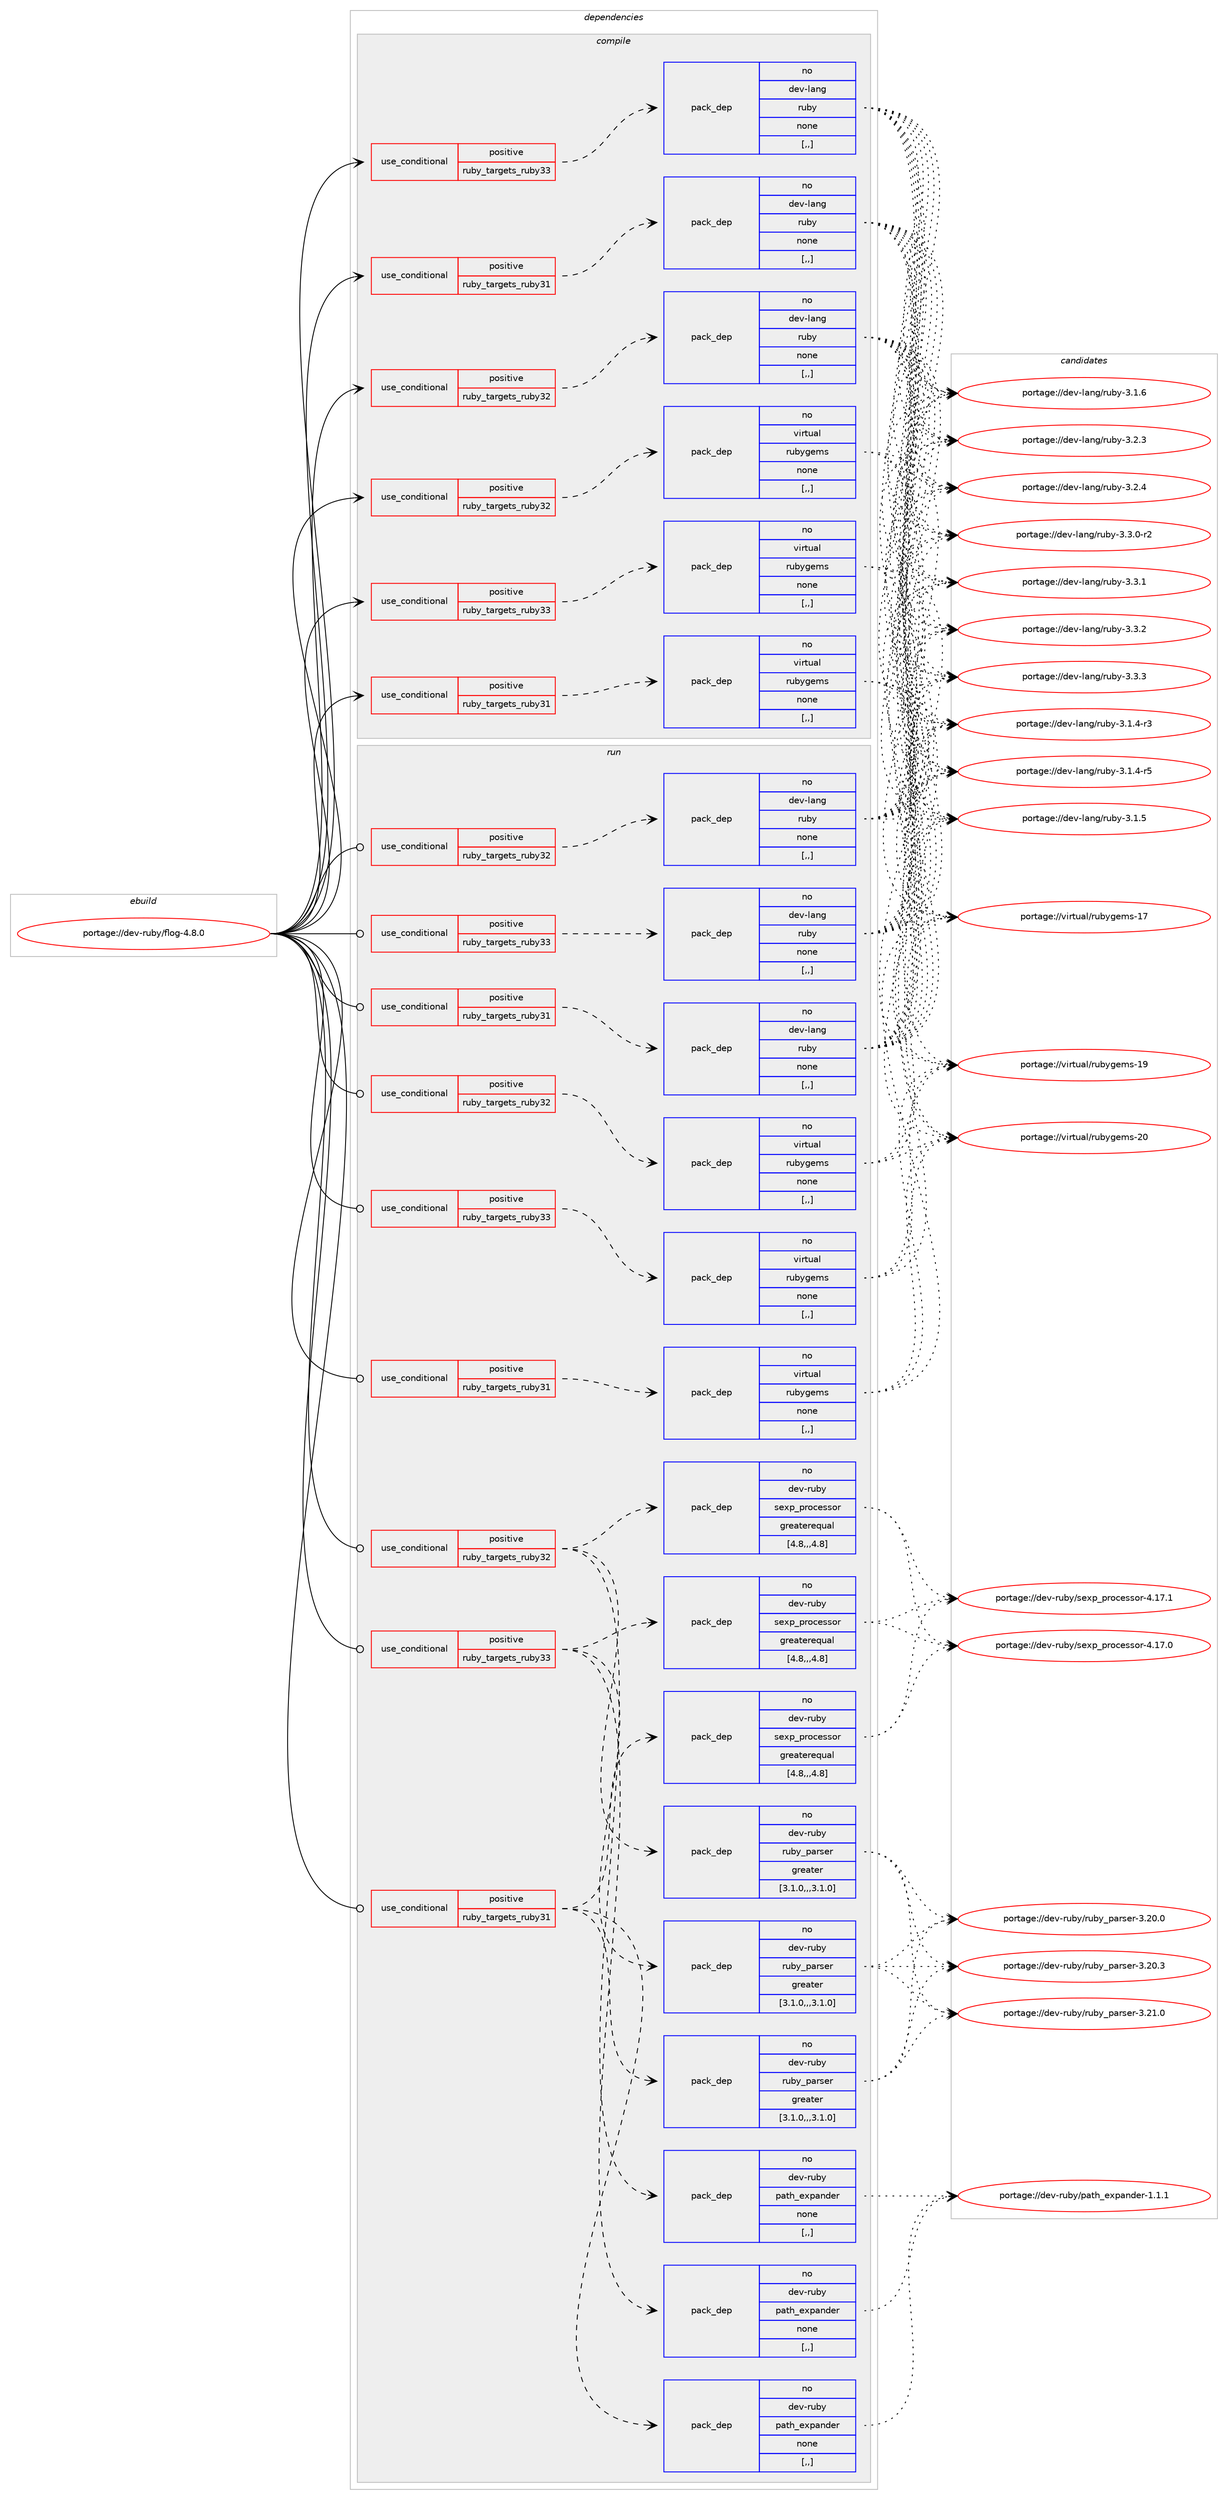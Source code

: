 digraph prolog {

# *************
# Graph options
# *************

newrank=true;
concentrate=true;
compound=true;
graph [rankdir=LR,fontname=Helvetica,fontsize=10,ranksep=1.5];#, ranksep=2.5, nodesep=0.2];
edge  [arrowhead=vee];
node  [fontname=Helvetica,fontsize=10];

# **********
# The ebuild
# **********

subgraph cluster_leftcol {
color=gray;
rank=same;
label=<<i>ebuild</i>>;
id [label="portage://dev-ruby/flog-4.8.0", color=red, width=4, href="../dev-ruby/flog-4.8.0.svg"];
}

# ****************
# The dependencies
# ****************

subgraph cluster_midcol {
color=gray;
label=<<i>dependencies</i>>;
subgraph cluster_compile {
fillcolor="#eeeeee";
style=filled;
label=<<i>compile</i>>;
subgraph cond46859 {
dependency180636 [label=<<TABLE BORDER="0" CELLBORDER="1" CELLSPACING="0" CELLPADDING="4"><TR><TD ROWSPAN="3" CELLPADDING="10">use_conditional</TD></TR><TR><TD>positive</TD></TR><TR><TD>ruby_targets_ruby31</TD></TR></TABLE>>, shape=none, color=red];
subgraph pack132480 {
dependency180637 [label=<<TABLE BORDER="0" CELLBORDER="1" CELLSPACING="0" CELLPADDING="4" WIDTH="220"><TR><TD ROWSPAN="6" CELLPADDING="30">pack_dep</TD></TR><TR><TD WIDTH="110">no</TD></TR><TR><TD>dev-lang</TD></TR><TR><TD>ruby</TD></TR><TR><TD>none</TD></TR><TR><TD>[,,]</TD></TR></TABLE>>, shape=none, color=blue];
}
dependency180636:e -> dependency180637:w [weight=20,style="dashed",arrowhead="vee"];
}
id:e -> dependency180636:w [weight=20,style="solid",arrowhead="vee"];
subgraph cond46860 {
dependency180638 [label=<<TABLE BORDER="0" CELLBORDER="1" CELLSPACING="0" CELLPADDING="4"><TR><TD ROWSPAN="3" CELLPADDING="10">use_conditional</TD></TR><TR><TD>positive</TD></TR><TR><TD>ruby_targets_ruby31</TD></TR></TABLE>>, shape=none, color=red];
subgraph pack132481 {
dependency180639 [label=<<TABLE BORDER="0" CELLBORDER="1" CELLSPACING="0" CELLPADDING="4" WIDTH="220"><TR><TD ROWSPAN="6" CELLPADDING="30">pack_dep</TD></TR><TR><TD WIDTH="110">no</TD></TR><TR><TD>virtual</TD></TR><TR><TD>rubygems</TD></TR><TR><TD>none</TD></TR><TR><TD>[,,]</TD></TR></TABLE>>, shape=none, color=blue];
}
dependency180638:e -> dependency180639:w [weight=20,style="dashed",arrowhead="vee"];
}
id:e -> dependency180638:w [weight=20,style="solid",arrowhead="vee"];
subgraph cond46861 {
dependency180640 [label=<<TABLE BORDER="0" CELLBORDER="1" CELLSPACING="0" CELLPADDING="4"><TR><TD ROWSPAN="3" CELLPADDING="10">use_conditional</TD></TR><TR><TD>positive</TD></TR><TR><TD>ruby_targets_ruby32</TD></TR></TABLE>>, shape=none, color=red];
subgraph pack132482 {
dependency180641 [label=<<TABLE BORDER="0" CELLBORDER="1" CELLSPACING="0" CELLPADDING="4" WIDTH="220"><TR><TD ROWSPAN="6" CELLPADDING="30">pack_dep</TD></TR><TR><TD WIDTH="110">no</TD></TR><TR><TD>dev-lang</TD></TR><TR><TD>ruby</TD></TR><TR><TD>none</TD></TR><TR><TD>[,,]</TD></TR></TABLE>>, shape=none, color=blue];
}
dependency180640:e -> dependency180641:w [weight=20,style="dashed",arrowhead="vee"];
}
id:e -> dependency180640:w [weight=20,style="solid",arrowhead="vee"];
subgraph cond46862 {
dependency180642 [label=<<TABLE BORDER="0" CELLBORDER="1" CELLSPACING="0" CELLPADDING="4"><TR><TD ROWSPAN="3" CELLPADDING="10">use_conditional</TD></TR><TR><TD>positive</TD></TR><TR><TD>ruby_targets_ruby32</TD></TR></TABLE>>, shape=none, color=red];
subgraph pack132483 {
dependency180643 [label=<<TABLE BORDER="0" CELLBORDER="1" CELLSPACING="0" CELLPADDING="4" WIDTH="220"><TR><TD ROWSPAN="6" CELLPADDING="30">pack_dep</TD></TR><TR><TD WIDTH="110">no</TD></TR><TR><TD>virtual</TD></TR><TR><TD>rubygems</TD></TR><TR><TD>none</TD></TR><TR><TD>[,,]</TD></TR></TABLE>>, shape=none, color=blue];
}
dependency180642:e -> dependency180643:w [weight=20,style="dashed",arrowhead="vee"];
}
id:e -> dependency180642:w [weight=20,style="solid",arrowhead="vee"];
subgraph cond46863 {
dependency180644 [label=<<TABLE BORDER="0" CELLBORDER="1" CELLSPACING="0" CELLPADDING="4"><TR><TD ROWSPAN="3" CELLPADDING="10">use_conditional</TD></TR><TR><TD>positive</TD></TR><TR><TD>ruby_targets_ruby33</TD></TR></TABLE>>, shape=none, color=red];
subgraph pack132484 {
dependency180645 [label=<<TABLE BORDER="0" CELLBORDER="1" CELLSPACING="0" CELLPADDING="4" WIDTH="220"><TR><TD ROWSPAN="6" CELLPADDING="30">pack_dep</TD></TR><TR><TD WIDTH="110">no</TD></TR><TR><TD>dev-lang</TD></TR><TR><TD>ruby</TD></TR><TR><TD>none</TD></TR><TR><TD>[,,]</TD></TR></TABLE>>, shape=none, color=blue];
}
dependency180644:e -> dependency180645:w [weight=20,style="dashed",arrowhead="vee"];
}
id:e -> dependency180644:w [weight=20,style="solid",arrowhead="vee"];
subgraph cond46864 {
dependency180646 [label=<<TABLE BORDER="0" CELLBORDER="1" CELLSPACING="0" CELLPADDING="4"><TR><TD ROWSPAN="3" CELLPADDING="10">use_conditional</TD></TR><TR><TD>positive</TD></TR><TR><TD>ruby_targets_ruby33</TD></TR></TABLE>>, shape=none, color=red];
subgraph pack132485 {
dependency180647 [label=<<TABLE BORDER="0" CELLBORDER="1" CELLSPACING="0" CELLPADDING="4" WIDTH="220"><TR><TD ROWSPAN="6" CELLPADDING="30">pack_dep</TD></TR><TR><TD WIDTH="110">no</TD></TR><TR><TD>virtual</TD></TR><TR><TD>rubygems</TD></TR><TR><TD>none</TD></TR><TR><TD>[,,]</TD></TR></TABLE>>, shape=none, color=blue];
}
dependency180646:e -> dependency180647:w [weight=20,style="dashed",arrowhead="vee"];
}
id:e -> dependency180646:w [weight=20,style="solid",arrowhead="vee"];
}
subgraph cluster_compileandrun {
fillcolor="#eeeeee";
style=filled;
label=<<i>compile and run</i>>;
}
subgraph cluster_run {
fillcolor="#eeeeee";
style=filled;
label=<<i>run</i>>;
subgraph cond46865 {
dependency180648 [label=<<TABLE BORDER="0" CELLBORDER="1" CELLSPACING="0" CELLPADDING="4"><TR><TD ROWSPAN="3" CELLPADDING="10">use_conditional</TD></TR><TR><TD>positive</TD></TR><TR><TD>ruby_targets_ruby31</TD></TR></TABLE>>, shape=none, color=red];
subgraph pack132486 {
dependency180649 [label=<<TABLE BORDER="0" CELLBORDER="1" CELLSPACING="0" CELLPADDING="4" WIDTH="220"><TR><TD ROWSPAN="6" CELLPADDING="30">pack_dep</TD></TR><TR><TD WIDTH="110">no</TD></TR><TR><TD>dev-lang</TD></TR><TR><TD>ruby</TD></TR><TR><TD>none</TD></TR><TR><TD>[,,]</TD></TR></TABLE>>, shape=none, color=blue];
}
dependency180648:e -> dependency180649:w [weight=20,style="dashed",arrowhead="vee"];
}
id:e -> dependency180648:w [weight=20,style="solid",arrowhead="odot"];
subgraph cond46866 {
dependency180650 [label=<<TABLE BORDER="0" CELLBORDER="1" CELLSPACING="0" CELLPADDING="4"><TR><TD ROWSPAN="3" CELLPADDING="10">use_conditional</TD></TR><TR><TD>positive</TD></TR><TR><TD>ruby_targets_ruby31</TD></TR></TABLE>>, shape=none, color=red];
subgraph pack132487 {
dependency180651 [label=<<TABLE BORDER="0" CELLBORDER="1" CELLSPACING="0" CELLPADDING="4" WIDTH="220"><TR><TD ROWSPAN="6" CELLPADDING="30">pack_dep</TD></TR><TR><TD WIDTH="110">no</TD></TR><TR><TD>dev-ruby</TD></TR><TR><TD>path_expander</TD></TR><TR><TD>none</TD></TR><TR><TD>[,,]</TD></TR></TABLE>>, shape=none, color=blue];
}
dependency180650:e -> dependency180651:w [weight=20,style="dashed",arrowhead="vee"];
subgraph pack132488 {
dependency180652 [label=<<TABLE BORDER="0" CELLBORDER="1" CELLSPACING="0" CELLPADDING="4" WIDTH="220"><TR><TD ROWSPAN="6" CELLPADDING="30">pack_dep</TD></TR><TR><TD WIDTH="110">no</TD></TR><TR><TD>dev-ruby</TD></TR><TR><TD>ruby_parser</TD></TR><TR><TD>greater</TD></TR><TR><TD>[3.1.0,,,3.1.0]</TD></TR></TABLE>>, shape=none, color=blue];
}
dependency180650:e -> dependency180652:w [weight=20,style="dashed",arrowhead="vee"];
subgraph pack132489 {
dependency180653 [label=<<TABLE BORDER="0" CELLBORDER="1" CELLSPACING="0" CELLPADDING="4" WIDTH="220"><TR><TD ROWSPAN="6" CELLPADDING="30">pack_dep</TD></TR><TR><TD WIDTH="110">no</TD></TR><TR><TD>dev-ruby</TD></TR><TR><TD>sexp_processor</TD></TR><TR><TD>greaterequal</TD></TR><TR><TD>[4.8,,,4.8]</TD></TR></TABLE>>, shape=none, color=blue];
}
dependency180650:e -> dependency180653:w [weight=20,style="dashed",arrowhead="vee"];
}
id:e -> dependency180650:w [weight=20,style="solid",arrowhead="odot"];
subgraph cond46867 {
dependency180654 [label=<<TABLE BORDER="0" CELLBORDER="1" CELLSPACING="0" CELLPADDING="4"><TR><TD ROWSPAN="3" CELLPADDING="10">use_conditional</TD></TR><TR><TD>positive</TD></TR><TR><TD>ruby_targets_ruby31</TD></TR></TABLE>>, shape=none, color=red];
subgraph pack132490 {
dependency180655 [label=<<TABLE BORDER="0" CELLBORDER="1" CELLSPACING="0" CELLPADDING="4" WIDTH="220"><TR><TD ROWSPAN="6" CELLPADDING="30">pack_dep</TD></TR><TR><TD WIDTH="110">no</TD></TR><TR><TD>virtual</TD></TR><TR><TD>rubygems</TD></TR><TR><TD>none</TD></TR><TR><TD>[,,]</TD></TR></TABLE>>, shape=none, color=blue];
}
dependency180654:e -> dependency180655:w [weight=20,style="dashed",arrowhead="vee"];
}
id:e -> dependency180654:w [weight=20,style="solid",arrowhead="odot"];
subgraph cond46868 {
dependency180656 [label=<<TABLE BORDER="0" CELLBORDER="1" CELLSPACING="0" CELLPADDING="4"><TR><TD ROWSPAN="3" CELLPADDING="10">use_conditional</TD></TR><TR><TD>positive</TD></TR><TR><TD>ruby_targets_ruby32</TD></TR></TABLE>>, shape=none, color=red];
subgraph pack132491 {
dependency180657 [label=<<TABLE BORDER="0" CELLBORDER="1" CELLSPACING="0" CELLPADDING="4" WIDTH="220"><TR><TD ROWSPAN="6" CELLPADDING="30">pack_dep</TD></TR><TR><TD WIDTH="110">no</TD></TR><TR><TD>dev-lang</TD></TR><TR><TD>ruby</TD></TR><TR><TD>none</TD></TR><TR><TD>[,,]</TD></TR></TABLE>>, shape=none, color=blue];
}
dependency180656:e -> dependency180657:w [weight=20,style="dashed",arrowhead="vee"];
}
id:e -> dependency180656:w [weight=20,style="solid",arrowhead="odot"];
subgraph cond46869 {
dependency180658 [label=<<TABLE BORDER="0" CELLBORDER="1" CELLSPACING="0" CELLPADDING="4"><TR><TD ROWSPAN="3" CELLPADDING="10">use_conditional</TD></TR><TR><TD>positive</TD></TR><TR><TD>ruby_targets_ruby32</TD></TR></TABLE>>, shape=none, color=red];
subgraph pack132492 {
dependency180659 [label=<<TABLE BORDER="0" CELLBORDER="1" CELLSPACING="0" CELLPADDING="4" WIDTH="220"><TR><TD ROWSPAN="6" CELLPADDING="30">pack_dep</TD></TR><TR><TD WIDTH="110">no</TD></TR><TR><TD>dev-ruby</TD></TR><TR><TD>path_expander</TD></TR><TR><TD>none</TD></TR><TR><TD>[,,]</TD></TR></TABLE>>, shape=none, color=blue];
}
dependency180658:e -> dependency180659:w [weight=20,style="dashed",arrowhead="vee"];
subgraph pack132493 {
dependency180660 [label=<<TABLE BORDER="0" CELLBORDER="1" CELLSPACING="0" CELLPADDING="4" WIDTH="220"><TR><TD ROWSPAN="6" CELLPADDING="30">pack_dep</TD></TR><TR><TD WIDTH="110">no</TD></TR><TR><TD>dev-ruby</TD></TR><TR><TD>ruby_parser</TD></TR><TR><TD>greater</TD></TR><TR><TD>[3.1.0,,,3.1.0]</TD></TR></TABLE>>, shape=none, color=blue];
}
dependency180658:e -> dependency180660:w [weight=20,style="dashed",arrowhead="vee"];
subgraph pack132494 {
dependency180661 [label=<<TABLE BORDER="0" CELLBORDER="1" CELLSPACING="0" CELLPADDING="4" WIDTH="220"><TR><TD ROWSPAN="6" CELLPADDING="30">pack_dep</TD></TR><TR><TD WIDTH="110">no</TD></TR><TR><TD>dev-ruby</TD></TR><TR><TD>sexp_processor</TD></TR><TR><TD>greaterequal</TD></TR><TR><TD>[4.8,,,4.8]</TD></TR></TABLE>>, shape=none, color=blue];
}
dependency180658:e -> dependency180661:w [weight=20,style="dashed",arrowhead="vee"];
}
id:e -> dependency180658:w [weight=20,style="solid",arrowhead="odot"];
subgraph cond46870 {
dependency180662 [label=<<TABLE BORDER="0" CELLBORDER="1" CELLSPACING="0" CELLPADDING="4"><TR><TD ROWSPAN="3" CELLPADDING="10">use_conditional</TD></TR><TR><TD>positive</TD></TR><TR><TD>ruby_targets_ruby32</TD></TR></TABLE>>, shape=none, color=red];
subgraph pack132495 {
dependency180663 [label=<<TABLE BORDER="0" CELLBORDER="1" CELLSPACING="0" CELLPADDING="4" WIDTH="220"><TR><TD ROWSPAN="6" CELLPADDING="30">pack_dep</TD></TR><TR><TD WIDTH="110">no</TD></TR><TR><TD>virtual</TD></TR><TR><TD>rubygems</TD></TR><TR><TD>none</TD></TR><TR><TD>[,,]</TD></TR></TABLE>>, shape=none, color=blue];
}
dependency180662:e -> dependency180663:w [weight=20,style="dashed",arrowhead="vee"];
}
id:e -> dependency180662:w [weight=20,style="solid",arrowhead="odot"];
subgraph cond46871 {
dependency180664 [label=<<TABLE BORDER="0" CELLBORDER="1" CELLSPACING="0" CELLPADDING="4"><TR><TD ROWSPAN="3" CELLPADDING="10">use_conditional</TD></TR><TR><TD>positive</TD></TR><TR><TD>ruby_targets_ruby33</TD></TR></TABLE>>, shape=none, color=red];
subgraph pack132496 {
dependency180665 [label=<<TABLE BORDER="0" CELLBORDER="1" CELLSPACING="0" CELLPADDING="4" WIDTH="220"><TR><TD ROWSPAN="6" CELLPADDING="30">pack_dep</TD></TR><TR><TD WIDTH="110">no</TD></TR><TR><TD>dev-lang</TD></TR><TR><TD>ruby</TD></TR><TR><TD>none</TD></TR><TR><TD>[,,]</TD></TR></TABLE>>, shape=none, color=blue];
}
dependency180664:e -> dependency180665:w [weight=20,style="dashed",arrowhead="vee"];
}
id:e -> dependency180664:w [weight=20,style="solid",arrowhead="odot"];
subgraph cond46872 {
dependency180666 [label=<<TABLE BORDER="0" CELLBORDER="1" CELLSPACING="0" CELLPADDING="4"><TR><TD ROWSPAN="3" CELLPADDING="10">use_conditional</TD></TR><TR><TD>positive</TD></TR><TR><TD>ruby_targets_ruby33</TD></TR></TABLE>>, shape=none, color=red];
subgraph pack132497 {
dependency180667 [label=<<TABLE BORDER="0" CELLBORDER="1" CELLSPACING="0" CELLPADDING="4" WIDTH="220"><TR><TD ROWSPAN="6" CELLPADDING="30">pack_dep</TD></TR><TR><TD WIDTH="110">no</TD></TR><TR><TD>dev-ruby</TD></TR><TR><TD>path_expander</TD></TR><TR><TD>none</TD></TR><TR><TD>[,,]</TD></TR></TABLE>>, shape=none, color=blue];
}
dependency180666:e -> dependency180667:w [weight=20,style="dashed",arrowhead="vee"];
subgraph pack132498 {
dependency180668 [label=<<TABLE BORDER="0" CELLBORDER="1" CELLSPACING="0" CELLPADDING="4" WIDTH="220"><TR><TD ROWSPAN="6" CELLPADDING="30">pack_dep</TD></TR><TR><TD WIDTH="110">no</TD></TR><TR><TD>dev-ruby</TD></TR><TR><TD>ruby_parser</TD></TR><TR><TD>greater</TD></TR><TR><TD>[3.1.0,,,3.1.0]</TD></TR></TABLE>>, shape=none, color=blue];
}
dependency180666:e -> dependency180668:w [weight=20,style="dashed",arrowhead="vee"];
subgraph pack132499 {
dependency180669 [label=<<TABLE BORDER="0" CELLBORDER="1" CELLSPACING="0" CELLPADDING="4" WIDTH="220"><TR><TD ROWSPAN="6" CELLPADDING="30">pack_dep</TD></TR><TR><TD WIDTH="110">no</TD></TR><TR><TD>dev-ruby</TD></TR><TR><TD>sexp_processor</TD></TR><TR><TD>greaterequal</TD></TR><TR><TD>[4.8,,,4.8]</TD></TR></TABLE>>, shape=none, color=blue];
}
dependency180666:e -> dependency180669:w [weight=20,style="dashed",arrowhead="vee"];
}
id:e -> dependency180666:w [weight=20,style="solid",arrowhead="odot"];
subgraph cond46873 {
dependency180670 [label=<<TABLE BORDER="0" CELLBORDER="1" CELLSPACING="0" CELLPADDING="4"><TR><TD ROWSPAN="3" CELLPADDING="10">use_conditional</TD></TR><TR><TD>positive</TD></TR><TR><TD>ruby_targets_ruby33</TD></TR></TABLE>>, shape=none, color=red];
subgraph pack132500 {
dependency180671 [label=<<TABLE BORDER="0" CELLBORDER="1" CELLSPACING="0" CELLPADDING="4" WIDTH="220"><TR><TD ROWSPAN="6" CELLPADDING="30">pack_dep</TD></TR><TR><TD WIDTH="110">no</TD></TR><TR><TD>virtual</TD></TR><TR><TD>rubygems</TD></TR><TR><TD>none</TD></TR><TR><TD>[,,]</TD></TR></TABLE>>, shape=none, color=blue];
}
dependency180670:e -> dependency180671:w [weight=20,style="dashed",arrowhead="vee"];
}
id:e -> dependency180670:w [weight=20,style="solid",arrowhead="odot"];
}
}

# **************
# The candidates
# **************

subgraph cluster_choices {
rank=same;
color=gray;
label=<<i>candidates</i>>;

subgraph choice132480 {
color=black;
nodesep=1;
choice100101118451089711010347114117981214551464946524511451 [label="portage://dev-lang/ruby-3.1.4-r3", color=red, width=4,href="../dev-lang/ruby-3.1.4-r3.svg"];
choice100101118451089711010347114117981214551464946524511453 [label="portage://dev-lang/ruby-3.1.4-r5", color=red, width=4,href="../dev-lang/ruby-3.1.4-r5.svg"];
choice10010111845108971101034711411798121455146494653 [label="portage://dev-lang/ruby-3.1.5", color=red, width=4,href="../dev-lang/ruby-3.1.5.svg"];
choice10010111845108971101034711411798121455146494654 [label="portage://dev-lang/ruby-3.1.6", color=red, width=4,href="../dev-lang/ruby-3.1.6.svg"];
choice10010111845108971101034711411798121455146504651 [label="portage://dev-lang/ruby-3.2.3", color=red, width=4,href="../dev-lang/ruby-3.2.3.svg"];
choice10010111845108971101034711411798121455146504652 [label="portage://dev-lang/ruby-3.2.4", color=red, width=4,href="../dev-lang/ruby-3.2.4.svg"];
choice100101118451089711010347114117981214551465146484511450 [label="portage://dev-lang/ruby-3.3.0-r2", color=red, width=4,href="../dev-lang/ruby-3.3.0-r2.svg"];
choice10010111845108971101034711411798121455146514649 [label="portage://dev-lang/ruby-3.3.1", color=red, width=4,href="../dev-lang/ruby-3.3.1.svg"];
choice10010111845108971101034711411798121455146514650 [label="portage://dev-lang/ruby-3.3.2", color=red, width=4,href="../dev-lang/ruby-3.3.2.svg"];
choice10010111845108971101034711411798121455146514651 [label="portage://dev-lang/ruby-3.3.3", color=red, width=4,href="../dev-lang/ruby-3.3.3.svg"];
dependency180637:e -> choice100101118451089711010347114117981214551464946524511451:w [style=dotted,weight="100"];
dependency180637:e -> choice100101118451089711010347114117981214551464946524511453:w [style=dotted,weight="100"];
dependency180637:e -> choice10010111845108971101034711411798121455146494653:w [style=dotted,weight="100"];
dependency180637:e -> choice10010111845108971101034711411798121455146494654:w [style=dotted,weight="100"];
dependency180637:e -> choice10010111845108971101034711411798121455146504651:w [style=dotted,weight="100"];
dependency180637:e -> choice10010111845108971101034711411798121455146504652:w [style=dotted,weight="100"];
dependency180637:e -> choice100101118451089711010347114117981214551465146484511450:w [style=dotted,weight="100"];
dependency180637:e -> choice10010111845108971101034711411798121455146514649:w [style=dotted,weight="100"];
dependency180637:e -> choice10010111845108971101034711411798121455146514650:w [style=dotted,weight="100"];
dependency180637:e -> choice10010111845108971101034711411798121455146514651:w [style=dotted,weight="100"];
}
subgraph choice132481 {
color=black;
nodesep=1;
choice118105114116117971084711411798121103101109115454955 [label="portage://virtual/rubygems-17", color=red, width=4,href="../virtual/rubygems-17.svg"];
choice118105114116117971084711411798121103101109115454957 [label="portage://virtual/rubygems-19", color=red, width=4,href="../virtual/rubygems-19.svg"];
choice118105114116117971084711411798121103101109115455048 [label="portage://virtual/rubygems-20", color=red, width=4,href="../virtual/rubygems-20.svg"];
dependency180639:e -> choice118105114116117971084711411798121103101109115454955:w [style=dotted,weight="100"];
dependency180639:e -> choice118105114116117971084711411798121103101109115454957:w [style=dotted,weight="100"];
dependency180639:e -> choice118105114116117971084711411798121103101109115455048:w [style=dotted,weight="100"];
}
subgraph choice132482 {
color=black;
nodesep=1;
choice100101118451089711010347114117981214551464946524511451 [label="portage://dev-lang/ruby-3.1.4-r3", color=red, width=4,href="../dev-lang/ruby-3.1.4-r3.svg"];
choice100101118451089711010347114117981214551464946524511453 [label="portage://dev-lang/ruby-3.1.4-r5", color=red, width=4,href="../dev-lang/ruby-3.1.4-r5.svg"];
choice10010111845108971101034711411798121455146494653 [label="portage://dev-lang/ruby-3.1.5", color=red, width=4,href="../dev-lang/ruby-3.1.5.svg"];
choice10010111845108971101034711411798121455146494654 [label="portage://dev-lang/ruby-3.1.6", color=red, width=4,href="../dev-lang/ruby-3.1.6.svg"];
choice10010111845108971101034711411798121455146504651 [label="portage://dev-lang/ruby-3.2.3", color=red, width=4,href="../dev-lang/ruby-3.2.3.svg"];
choice10010111845108971101034711411798121455146504652 [label="portage://dev-lang/ruby-3.2.4", color=red, width=4,href="../dev-lang/ruby-3.2.4.svg"];
choice100101118451089711010347114117981214551465146484511450 [label="portage://dev-lang/ruby-3.3.0-r2", color=red, width=4,href="../dev-lang/ruby-3.3.0-r2.svg"];
choice10010111845108971101034711411798121455146514649 [label="portage://dev-lang/ruby-3.3.1", color=red, width=4,href="../dev-lang/ruby-3.3.1.svg"];
choice10010111845108971101034711411798121455146514650 [label="portage://dev-lang/ruby-3.3.2", color=red, width=4,href="../dev-lang/ruby-3.3.2.svg"];
choice10010111845108971101034711411798121455146514651 [label="portage://dev-lang/ruby-3.3.3", color=red, width=4,href="../dev-lang/ruby-3.3.3.svg"];
dependency180641:e -> choice100101118451089711010347114117981214551464946524511451:w [style=dotted,weight="100"];
dependency180641:e -> choice100101118451089711010347114117981214551464946524511453:w [style=dotted,weight="100"];
dependency180641:e -> choice10010111845108971101034711411798121455146494653:w [style=dotted,weight="100"];
dependency180641:e -> choice10010111845108971101034711411798121455146494654:w [style=dotted,weight="100"];
dependency180641:e -> choice10010111845108971101034711411798121455146504651:w [style=dotted,weight="100"];
dependency180641:e -> choice10010111845108971101034711411798121455146504652:w [style=dotted,weight="100"];
dependency180641:e -> choice100101118451089711010347114117981214551465146484511450:w [style=dotted,weight="100"];
dependency180641:e -> choice10010111845108971101034711411798121455146514649:w [style=dotted,weight="100"];
dependency180641:e -> choice10010111845108971101034711411798121455146514650:w [style=dotted,weight="100"];
dependency180641:e -> choice10010111845108971101034711411798121455146514651:w [style=dotted,weight="100"];
}
subgraph choice132483 {
color=black;
nodesep=1;
choice118105114116117971084711411798121103101109115454955 [label="portage://virtual/rubygems-17", color=red, width=4,href="../virtual/rubygems-17.svg"];
choice118105114116117971084711411798121103101109115454957 [label="portage://virtual/rubygems-19", color=red, width=4,href="../virtual/rubygems-19.svg"];
choice118105114116117971084711411798121103101109115455048 [label="portage://virtual/rubygems-20", color=red, width=4,href="../virtual/rubygems-20.svg"];
dependency180643:e -> choice118105114116117971084711411798121103101109115454955:w [style=dotted,weight="100"];
dependency180643:e -> choice118105114116117971084711411798121103101109115454957:w [style=dotted,weight="100"];
dependency180643:e -> choice118105114116117971084711411798121103101109115455048:w [style=dotted,weight="100"];
}
subgraph choice132484 {
color=black;
nodesep=1;
choice100101118451089711010347114117981214551464946524511451 [label="portage://dev-lang/ruby-3.1.4-r3", color=red, width=4,href="../dev-lang/ruby-3.1.4-r3.svg"];
choice100101118451089711010347114117981214551464946524511453 [label="portage://dev-lang/ruby-3.1.4-r5", color=red, width=4,href="../dev-lang/ruby-3.1.4-r5.svg"];
choice10010111845108971101034711411798121455146494653 [label="portage://dev-lang/ruby-3.1.5", color=red, width=4,href="../dev-lang/ruby-3.1.5.svg"];
choice10010111845108971101034711411798121455146494654 [label="portage://dev-lang/ruby-3.1.6", color=red, width=4,href="../dev-lang/ruby-3.1.6.svg"];
choice10010111845108971101034711411798121455146504651 [label="portage://dev-lang/ruby-3.2.3", color=red, width=4,href="../dev-lang/ruby-3.2.3.svg"];
choice10010111845108971101034711411798121455146504652 [label="portage://dev-lang/ruby-3.2.4", color=red, width=4,href="../dev-lang/ruby-3.2.4.svg"];
choice100101118451089711010347114117981214551465146484511450 [label="portage://dev-lang/ruby-3.3.0-r2", color=red, width=4,href="../dev-lang/ruby-3.3.0-r2.svg"];
choice10010111845108971101034711411798121455146514649 [label="portage://dev-lang/ruby-3.3.1", color=red, width=4,href="../dev-lang/ruby-3.3.1.svg"];
choice10010111845108971101034711411798121455146514650 [label="portage://dev-lang/ruby-3.3.2", color=red, width=4,href="../dev-lang/ruby-3.3.2.svg"];
choice10010111845108971101034711411798121455146514651 [label="portage://dev-lang/ruby-3.3.3", color=red, width=4,href="../dev-lang/ruby-3.3.3.svg"];
dependency180645:e -> choice100101118451089711010347114117981214551464946524511451:w [style=dotted,weight="100"];
dependency180645:e -> choice100101118451089711010347114117981214551464946524511453:w [style=dotted,weight="100"];
dependency180645:e -> choice10010111845108971101034711411798121455146494653:w [style=dotted,weight="100"];
dependency180645:e -> choice10010111845108971101034711411798121455146494654:w [style=dotted,weight="100"];
dependency180645:e -> choice10010111845108971101034711411798121455146504651:w [style=dotted,weight="100"];
dependency180645:e -> choice10010111845108971101034711411798121455146504652:w [style=dotted,weight="100"];
dependency180645:e -> choice100101118451089711010347114117981214551465146484511450:w [style=dotted,weight="100"];
dependency180645:e -> choice10010111845108971101034711411798121455146514649:w [style=dotted,weight="100"];
dependency180645:e -> choice10010111845108971101034711411798121455146514650:w [style=dotted,weight="100"];
dependency180645:e -> choice10010111845108971101034711411798121455146514651:w [style=dotted,weight="100"];
}
subgraph choice132485 {
color=black;
nodesep=1;
choice118105114116117971084711411798121103101109115454955 [label="portage://virtual/rubygems-17", color=red, width=4,href="../virtual/rubygems-17.svg"];
choice118105114116117971084711411798121103101109115454957 [label="portage://virtual/rubygems-19", color=red, width=4,href="../virtual/rubygems-19.svg"];
choice118105114116117971084711411798121103101109115455048 [label="portage://virtual/rubygems-20", color=red, width=4,href="../virtual/rubygems-20.svg"];
dependency180647:e -> choice118105114116117971084711411798121103101109115454955:w [style=dotted,weight="100"];
dependency180647:e -> choice118105114116117971084711411798121103101109115454957:w [style=dotted,weight="100"];
dependency180647:e -> choice118105114116117971084711411798121103101109115455048:w [style=dotted,weight="100"];
}
subgraph choice132486 {
color=black;
nodesep=1;
choice100101118451089711010347114117981214551464946524511451 [label="portage://dev-lang/ruby-3.1.4-r3", color=red, width=4,href="../dev-lang/ruby-3.1.4-r3.svg"];
choice100101118451089711010347114117981214551464946524511453 [label="portage://dev-lang/ruby-3.1.4-r5", color=red, width=4,href="../dev-lang/ruby-3.1.4-r5.svg"];
choice10010111845108971101034711411798121455146494653 [label="portage://dev-lang/ruby-3.1.5", color=red, width=4,href="../dev-lang/ruby-3.1.5.svg"];
choice10010111845108971101034711411798121455146494654 [label="portage://dev-lang/ruby-3.1.6", color=red, width=4,href="../dev-lang/ruby-3.1.6.svg"];
choice10010111845108971101034711411798121455146504651 [label="portage://dev-lang/ruby-3.2.3", color=red, width=4,href="../dev-lang/ruby-3.2.3.svg"];
choice10010111845108971101034711411798121455146504652 [label="portage://dev-lang/ruby-3.2.4", color=red, width=4,href="../dev-lang/ruby-3.2.4.svg"];
choice100101118451089711010347114117981214551465146484511450 [label="portage://dev-lang/ruby-3.3.0-r2", color=red, width=4,href="../dev-lang/ruby-3.3.0-r2.svg"];
choice10010111845108971101034711411798121455146514649 [label="portage://dev-lang/ruby-3.3.1", color=red, width=4,href="../dev-lang/ruby-3.3.1.svg"];
choice10010111845108971101034711411798121455146514650 [label="portage://dev-lang/ruby-3.3.2", color=red, width=4,href="../dev-lang/ruby-3.3.2.svg"];
choice10010111845108971101034711411798121455146514651 [label="portage://dev-lang/ruby-3.3.3", color=red, width=4,href="../dev-lang/ruby-3.3.3.svg"];
dependency180649:e -> choice100101118451089711010347114117981214551464946524511451:w [style=dotted,weight="100"];
dependency180649:e -> choice100101118451089711010347114117981214551464946524511453:w [style=dotted,weight="100"];
dependency180649:e -> choice10010111845108971101034711411798121455146494653:w [style=dotted,weight="100"];
dependency180649:e -> choice10010111845108971101034711411798121455146494654:w [style=dotted,weight="100"];
dependency180649:e -> choice10010111845108971101034711411798121455146504651:w [style=dotted,weight="100"];
dependency180649:e -> choice10010111845108971101034711411798121455146504652:w [style=dotted,weight="100"];
dependency180649:e -> choice100101118451089711010347114117981214551465146484511450:w [style=dotted,weight="100"];
dependency180649:e -> choice10010111845108971101034711411798121455146514649:w [style=dotted,weight="100"];
dependency180649:e -> choice10010111845108971101034711411798121455146514650:w [style=dotted,weight="100"];
dependency180649:e -> choice10010111845108971101034711411798121455146514651:w [style=dotted,weight="100"];
}
subgraph choice132487 {
color=black;
nodesep=1;
choice100101118451141179812147112971161049510112011297110100101114454946494649 [label="portage://dev-ruby/path_expander-1.1.1", color=red, width=4,href="../dev-ruby/path_expander-1.1.1.svg"];
dependency180651:e -> choice100101118451141179812147112971161049510112011297110100101114454946494649:w [style=dotted,weight="100"];
}
subgraph choice132488 {
color=black;
nodesep=1;
choice10010111845114117981214711411798121951129711411510111445514650484648 [label="portage://dev-ruby/ruby_parser-3.20.0", color=red, width=4,href="../dev-ruby/ruby_parser-3.20.0.svg"];
choice10010111845114117981214711411798121951129711411510111445514650484651 [label="portage://dev-ruby/ruby_parser-3.20.3", color=red, width=4,href="../dev-ruby/ruby_parser-3.20.3.svg"];
choice10010111845114117981214711411798121951129711411510111445514650494648 [label="portage://dev-ruby/ruby_parser-3.21.0", color=red, width=4,href="../dev-ruby/ruby_parser-3.21.0.svg"];
dependency180652:e -> choice10010111845114117981214711411798121951129711411510111445514650484648:w [style=dotted,weight="100"];
dependency180652:e -> choice10010111845114117981214711411798121951129711411510111445514650484651:w [style=dotted,weight="100"];
dependency180652:e -> choice10010111845114117981214711411798121951129711411510111445514650494648:w [style=dotted,weight="100"];
}
subgraph choice132489 {
color=black;
nodesep=1;
choice100101118451141179812147115101120112951121141119910111511511111445524649554648 [label="portage://dev-ruby/sexp_processor-4.17.0", color=red, width=4,href="../dev-ruby/sexp_processor-4.17.0.svg"];
choice100101118451141179812147115101120112951121141119910111511511111445524649554649 [label="portage://dev-ruby/sexp_processor-4.17.1", color=red, width=4,href="../dev-ruby/sexp_processor-4.17.1.svg"];
dependency180653:e -> choice100101118451141179812147115101120112951121141119910111511511111445524649554648:w [style=dotted,weight="100"];
dependency180653:e -> choice100101118451141179812147115101120112951121141119910111511511111445524649554649:w [style=dotted,weight="100"];
}
subgraph choice132490 {
color=black;
nodesep=1;
choice118105114116117971084711411798121103101109115454955 [label="portage://virtual/rubygems-17", color=red, width=4,href="../virtual/rubygems-17.svg"];
choice118105114116117971084711411798121103101109115454957 [label="portage://virtual/rubygems-19", color=red, width=4,href="../virtual/rubygems-19.svg"];
choice118105114116117971084711411798121103101109115455048 [label="portage://virtual/rubygems-20", color=red, width=4,href="../virtual/rubygems-20.svg"];
dependency180655:e -> choice118105114116117971084711411798121103101109115454955:w [style=dotted,weight="100"];
dependency180655:e -> choice118105114116117971084711411798121103101109115454957:w [style=dotted,weight="100"];
dependency180655:e -> choice118105114116117971084711411798121103101109115455048:w [style=dotted,weight="100"];
}
subgraph choice132491 {
color=black;
nodesep=1;
choice100101118451089711010347114117981214551464946524511451 [label="portage://dev-lang/ruby-3.1.4-r3", color=red, width=4,href="../dev-lang/ruby-3.1.4-r3.svg"];
choice100101118451089711010347114117981214551464946524511453 [label="portage://dev-lang/ruby-3.1.4-r5", color=red, width=4,href="../dev-lang/ruby-3.1.4-r5.svg"];
choice10010111845108971101034711411798121455146494653 [label="portage://dev-lang/ruby-3.1.5", color=red, width=4,href="../dev-lang/ruby-3.1.5.svg"];
choice10010111845108971101034711411798121455146494654 [label="portage://dev-lang/ruby-3.1.6", color=red, width=4,href="../dev-lang/ruby-3.1.6.svg"];
choice10010111845108971101034711411798121455146504651 [label="portage://dev-lang/ruby-3.2.3", color=red, width=4,href="../dev-lang/ruby-3.2.3.svg"];
choice10010111845108971101034711411798121455146504652 [label="portage://dev-lang/ruby-3.2.4", color=red, width=4,href="../dev-lang/ruby-3.2.4.svg"];
choice100101118451089711010347114117981214551465146484511450 [label="portage://dev-lang/ruby-3.3.0-r2", color=red, width=4,href="../dev-lang/ruby-3.3.0-r2.svg"];
choice10010111845108971101034711411798121455146514649 [label="portage://dev-lang/ruby-3.3.1", color=red, width=4,href="../dev-lang/ruby-3.3.1.svg"];
choice10010111845108971101034711411798121455146514650 [label="portage://dev-lang/ruby-3.3.2", color=red, width=4,href="../dev-lang/ruby-3.3.2.svg"];
choice10010111845108971101034711411798121455146514651 [label="portage://dev-lang/ruby-3.3.3", color=red, width=4,href="../dev-lang/ruby-3.3.3.svg"];
dependency180657:e -> choice100101118451089711010347114117981214551464946524511451:w [style=dotted,weight="100"];
dependency180657:e -> choice100101118451089711010347114117981214551464946524511453:w [style=dotted,weight="100"];
dependency180657:e -> choice10010111845108971101034711411798121455146494653:w [style=dotted,weight="100"];
dependency180657:e -> choice10010111845108971101034711411798121455146494654:w [style=dotted,weight="100"];
dependency180657:e -> choice10010111845108971101034711411798121455146504651:w [style=dotted,weight="100"];
dependency180657:e -> choice10010111845108971101034711411798121455146504652:w [style=dotted,weight="100"];
dependency180657:e -> choice100101118451089711010347114117981214551465146484511450:w [style=dotted,weight="100"];
dependency180657:e -> choice10010111845108971101034711411798121455146514649:w [style=dotted,weight="100"];
dependency180657:e -> choice10010111845108971101034711411798121455146514650:w [style=dotted,weight="100"];
dependency180657:e -> choice10010111845108971101034711411798121455146514651:w [style=dotted,weight="100"];
}
subgraph choice132492 {
color=black;
nodesep=1;
choice100101118451141179812147112971161049510112011297110100101114454946494649 [label="portage://dev-ruby/path_expander-1.1.1", color=red, width=4,href="../dev-ruby/path_expander-1.1.1.svg"];
dependency180659:e -> choice100101118451141179812147112971161049510112011297110100101114454946494649:w [style=dotted,weight="100"];
}
subgraph choice132493 {
color=black;
nodesep=1;
choice10010111845114117981214711411798121951129711411510111445514650484648 [label="portage://dev-ruby/ruby_parser-3.20.0", color=red, width=4,href="../dev-ruby/ruby_parser-3.20.0.svg"];
choice10010111845114117981214711411798121951129711411510111445514650484651 [label="portage://dev-ruby/ruby_parser-3.20.3", color=red, width=4,href="../dev-ruby/ruby_parser-3.20.3.svg"];
choice10010111845114117981214711411798121951129711411510111445514650494648 [label="portage://dev-ruby/ruby_parser-3.21.0", color=red, width=4,href="../dev-ruby/ruby_parser-3.21.0.svg"];
dependency180660:e -> choice10010111845114117981214711411798121951129711411510111445514650484648:w [style=dotted,weight="100"];
dependency180660:e -> choice10010111845114117981214711411798121951129711411510111445514650484651:w [style=dotted,weight="100"];
dependency180660:e -> choice10010111845114117981214711411798121951129711411510111445514650494648:w [style=dotted,weight="100"];
}
subgraph choice132494 {
color=black;
nodesep=1;
choice100101118451141179812147115101120112951121141119910111511511111445524649554648 [label="portage://dev-ruby/sexp_processor-4.17.0", color=red, width=4,href="../dev-ruby/sexp_processor-4.17.0.svg"];
choice100101118451141179812147115101120112951121141119910111511511111445524649554649 [label="portage://dev-ruby/sexp_processor-4.17.1", color=red, width=4,href="../dev-ruby/sexp_processor-4.17.1.svg"];
dependency180661:e -> choice100101118451141179812147115101120112951121141119910111511511111445524649554648:w [style=dotted,weight="100"];
dependency180661:e -> choice100101118451141179812147115101120112951121141119910111511511111445524649554649:w [style=dotted,weight="100"];
}
subgraph choice132495 {
color=black;
nodesep=1;
choice118105114116117971084711411798121103101109115454955 [label="portage://virtual/rubygems-17", color=red, width=4,href="../virtual/rubygems-17.svg"];
choice118105114116117971084711411798121103101109115454957 [label="portage://virtual/rubygems-19", color=red, width=4,href="../virtual/rubygems-19.svg"];
choice118105114116117971084711411798121103101109115455048 [label="portage://virtual/rubygems-20", color=red, width=4,href="../virtual/rubygems-20.svg"];
dependency180663:e -> choice118105114116117971084711411798121103101109115454955:w [style=dotted,weight="100"];
dependency180663:e -> choice118105114116117971084711411798121103101109115454957:w [style=dotted,weight="100"];
dependency180663:e -> choice118105114116117971084711411798121103101109115455048:w [style=dotted,weight="100"];
}
subgraph choice132496 {
color=black;
nodesep=1;
choice100101118451089711010347114117981214551464946524511451 [label="portage://dev-lang/ruby-3.1.4-r3", color=red, width=4,href="../dev-lang/ruby-3.1.4-r3.svg"];
choice100101118451089711010347114117981214551464946524511453 [label="portage://dev-lang/ruby-3.1.4-r5", color=red, width=4,href="../dev-lang/ruby-3.1.4-r5.svg"];
choice10010111845108971101034711411798121455146494653 [label="portage://dev-lang/ruby-3.1.5", color=red, width=4,href="../dev-lang/ruby-3.1.5.svg"];
choice10010111845108971101034711411798121455146494654 [label="portage://dev-lang/ruby-3.1.6", color=red, width=4,href="../dev-lang/ruby-3.1.6.svg"];
choice10010111845108971101034711411798121455146504651 [label="portage://dev-lang/ruby-3.2.3", color=red, width=4,href="../dev-lang/ruby-3.2.3.svg"];
choice10010111845108971101034711411798121455146504652 [label="portage://dev-lang/ruby-3.2.4", color=red, width=4,href="../dev-lang/ruby-3.2.4.svg"];
choice100101118451089711010347114117981214551465146484511450 [label="portage://dev-lang/ruby-3.3.0-r2", color=red, width=4,href="../dev-lang/ruby-3.3.0-r2.svg"];
choice10010111845108971101034711411798121455146514649 [label="portage://dev-lang/ruby-3.3.1", color=red, width=4,href="../dev-lang/ruby-3.3.1.svg"];
choice10010111845108971101034711411798121455146514650 [label="portage://dev-lang/ruby-3.3.2", color=red, width=4,href="../dev-lang/ruby-3.3.2.svg"];
choice10010111845108971101034711411798121455146514651 [label="portage://dev-lang/ruby-3.3.3", color=red, width=4,href="../dev-lang/ruby-3.3.3.svg"];
dependency180665:e -> choice100101118451089711010347114117981214551464946524511451:w [style=dotted,weight="100"];
dependency180665:e -> choice100101118451089711010347114117981214551464946524511453:w [style=dotted,weight="100"];
dependency180665:e -> choice10010111845108971101034711411798121455146494653:w [style=dotted,weight="100"];
dependency180665:e -> choice10010111845108971101034711411798121455146494654:w [style=dotted,weight="100"];
dependency180665:e -> choice10010111845108971101034711411798121455146504651:w [style=dotted,weight="100"];
dependency180665:e -> choice10010111845108971101034711411798121455146504652:w [style=dotted,weight="100"];
dependency180665:e -> choice100101118451089711010347114117981214551465146484511450:w [style=dotted,weight="100"];
dependency180665:e -> choice10010111845108971101034711411798121455146514649:w [style=dotted,weight="100"];
dependency180665:e -> choice10010111845108971101034711411798121455146514650:w [style=dotted,weight="100"];
dependency180665:e -> choice10010111845108971101034711411798121455146514651:w [style=dotted,weight="100"];
}
subgraph choice132497 {
color=black;
nodesep=1;
choice100101118451141179812147112971161049510112011297110100101114454946494649 [label="portage://dev-ruby/path_expander-1.1.1", color=red, width=4,href="../dev-ruby/path_expander-1.1.1.svg"];
dependency180667:e -> choice100101118451141179812147112971161049510112011297110100101114454946494649:w [style=dotted,weight="100"];
}
subgraph choice132498 {
color=black;
nodesep=1;
choice10010111845114117981214711411798121951129711411510111445514650484648 [label="portage://dev-ruby/ruby_parser-3.20.0", color=red, width=4,href="../dev-ruby/ruby_parser-3.20.0.svg"];
choice10010111845114117981214711411798121951129711411510111445514650484651 [label="portage://dev-ruby/ruby_parser-3.20.3", color=red, width=4,href="../dev-ruby/ruby_parser-3.20.3.svg"];
choice10010111845114117981214711411798121951129711411510111445514650494648 [label="portage://dev-ruby/ruby_parser-3.21.0", color=red, width=4,href="../dev-ruby/ruby_parser-3.21.0.svg"];
dependency180668:e -> choice10010111845114117981214711411798121951129711411510111445514650484648:w [style=dotted,weight="100"];
dependency180668:e -> choice10010111845114117981214711411798121951129711411510111445514650484651:w [style=dotted,weight="100"];
dependency180668:e -> choice10010111845114117981214711411798121951129711411510111445514650494648:w [style=dotted,weight="100"];
}
subgraph choice132499 {
color=black;
nodesep=1;
choice100101118451141179812147115101120112951121141119910111511511111445524649554648 [label="portage://dev-ruby/sexp_processor-4.17.0", color=red, width=4,href="../dev-ruby/sexp_processor-4.17.0.svg"];
choice100101118451141179812147115101120112951121141119910111511511111445524649554649 [label="portage://dev-ruby/sexp_processor-4.17.1", color=red, width=4,href="../dev-ruby/sexp_processor-4.17.1.svg"];
dependency180669:e -> choice100101118451141179812147115101120112951121141119910111511511111445524649554648:w [style=dotted,weight="100"];
dependency180669:e -> choice100101118451141179812147115101120112951121141119910111511511111445524649554649:w [style=dotted,weight="100"];
}
subgraph choice132500 {
color=black;
nodesep=1;
choice118105114116117971084711411798121103101109115454955 [label="portage://virtual/rubygems-17", color=red, width=4,href="../virtual/rubygems-17.svg"];
choice118105114116117971084711411798121103101109115454957 [label="portage://virtual/rubygems-19", color=red, width=4,href="../virtual/rubygems-19.svg"];
choice118105114116117971084711411798121103101109115455048 [label="portage://virtual/rubygems-20", color=red, width=4,href="../virtual/rubygems-20.svg"];
dependency180671:e -> choice118105114116117971084711411798121103101109115454955:w [style=dotted,weight="100"];
dependency180671:e -> choice118105114116117971084711411798121103101109115454957:w [style=dotted,weight="100"];
dependency180671:e -> choice118105114116117971084711411798121103101109115455048:w [style=dotted,weight="100"];
}
}

}

